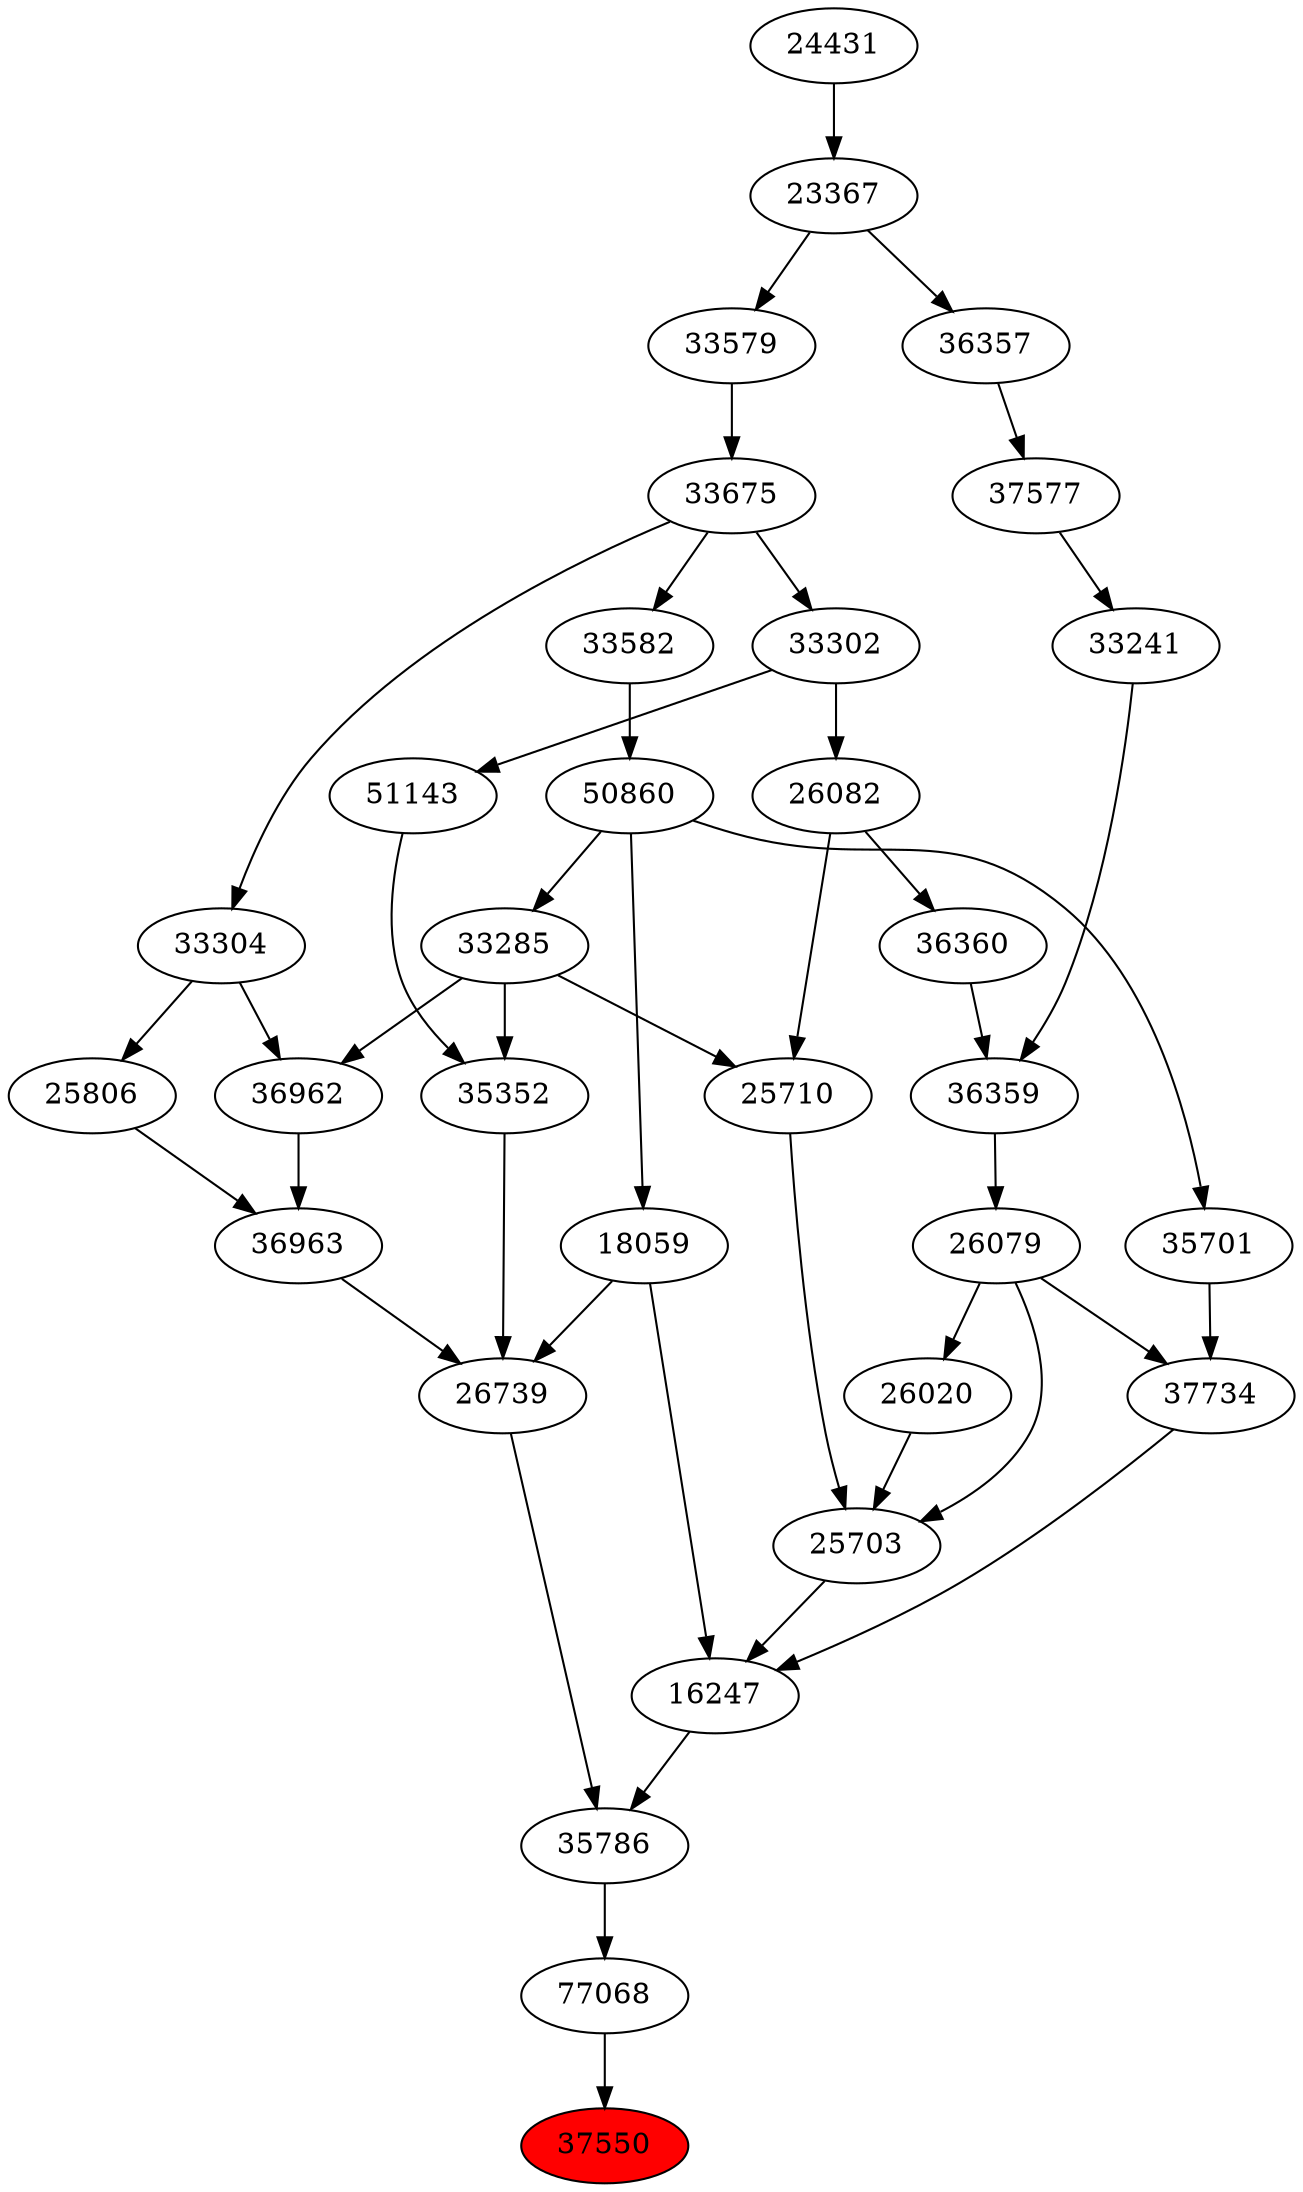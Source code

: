 strict digraph{ 
37550 [label="37550" fillcolor=red style=filled]
77068 -> 37550
77068 [label="77068"]
35786 -> 77068
35786 [label="35786"]
26739 -> 35786
16247 -> 35786
26739 [label="26739"]
18059 -> 26739
36963 -> 26739
35352 -> 26739
16247 [label="16247"]
25703 -> 16247
37734 -> 16247
18059 -> 16247
18059 [label="18059"]
50860 -> 18059
36963 [label="36963"]
36962 -> 36963
25806 -> 36963
35352 [label="35352"]
33285 -> 35352
51143 -> 35352
25703 [label="25703"]
26020 -> 25703
26079 -> 25703
25710 -> 25703
37734 [label="37734"]
26079 -> 37734
35701 -> 37734
50860 [label="50860"]
33582 -> 50860
36962 [label="36962"]
33285 -> 36962
33304 -> 36962
25806 [label="25806"]
33304 -> 25806
33285 [label="33285"]
50860 -> 33285
51143 [label="51143"]
33302 -> 51143
26020 [label="26020"]
26079 -> 26020
26079 [label="26079"]
36359 -> 26079
25710 [label="25710"]
26082 -> 25710
33285 -> 25710
35701 [label="35701"]
50860 -> 35701
33582 [label="33582"]
33675 -> 33582
33304 [label="33304"]
33675 -> 33304
33302 [label="33302"]
33675 -> 33302
36359 [label="36359"]
33241 -> 36359
36360 -> 36359
26082 [label="26082"]
33302 -> 26082
33675 [label="33675"]
33579 -> 33675
33241 [label="33241"]
37577 -> 33241
36360 [label="36360"]
26082 -> 36360
33579 [label="33579"]
23367 -> 33579
37577 [label="37577"]
36357 -> 37577
23367 [label="23367"]
24431 -> 23367
36357 [label="36357"]
23367 -> 36357
24431 [label="24431"]
}